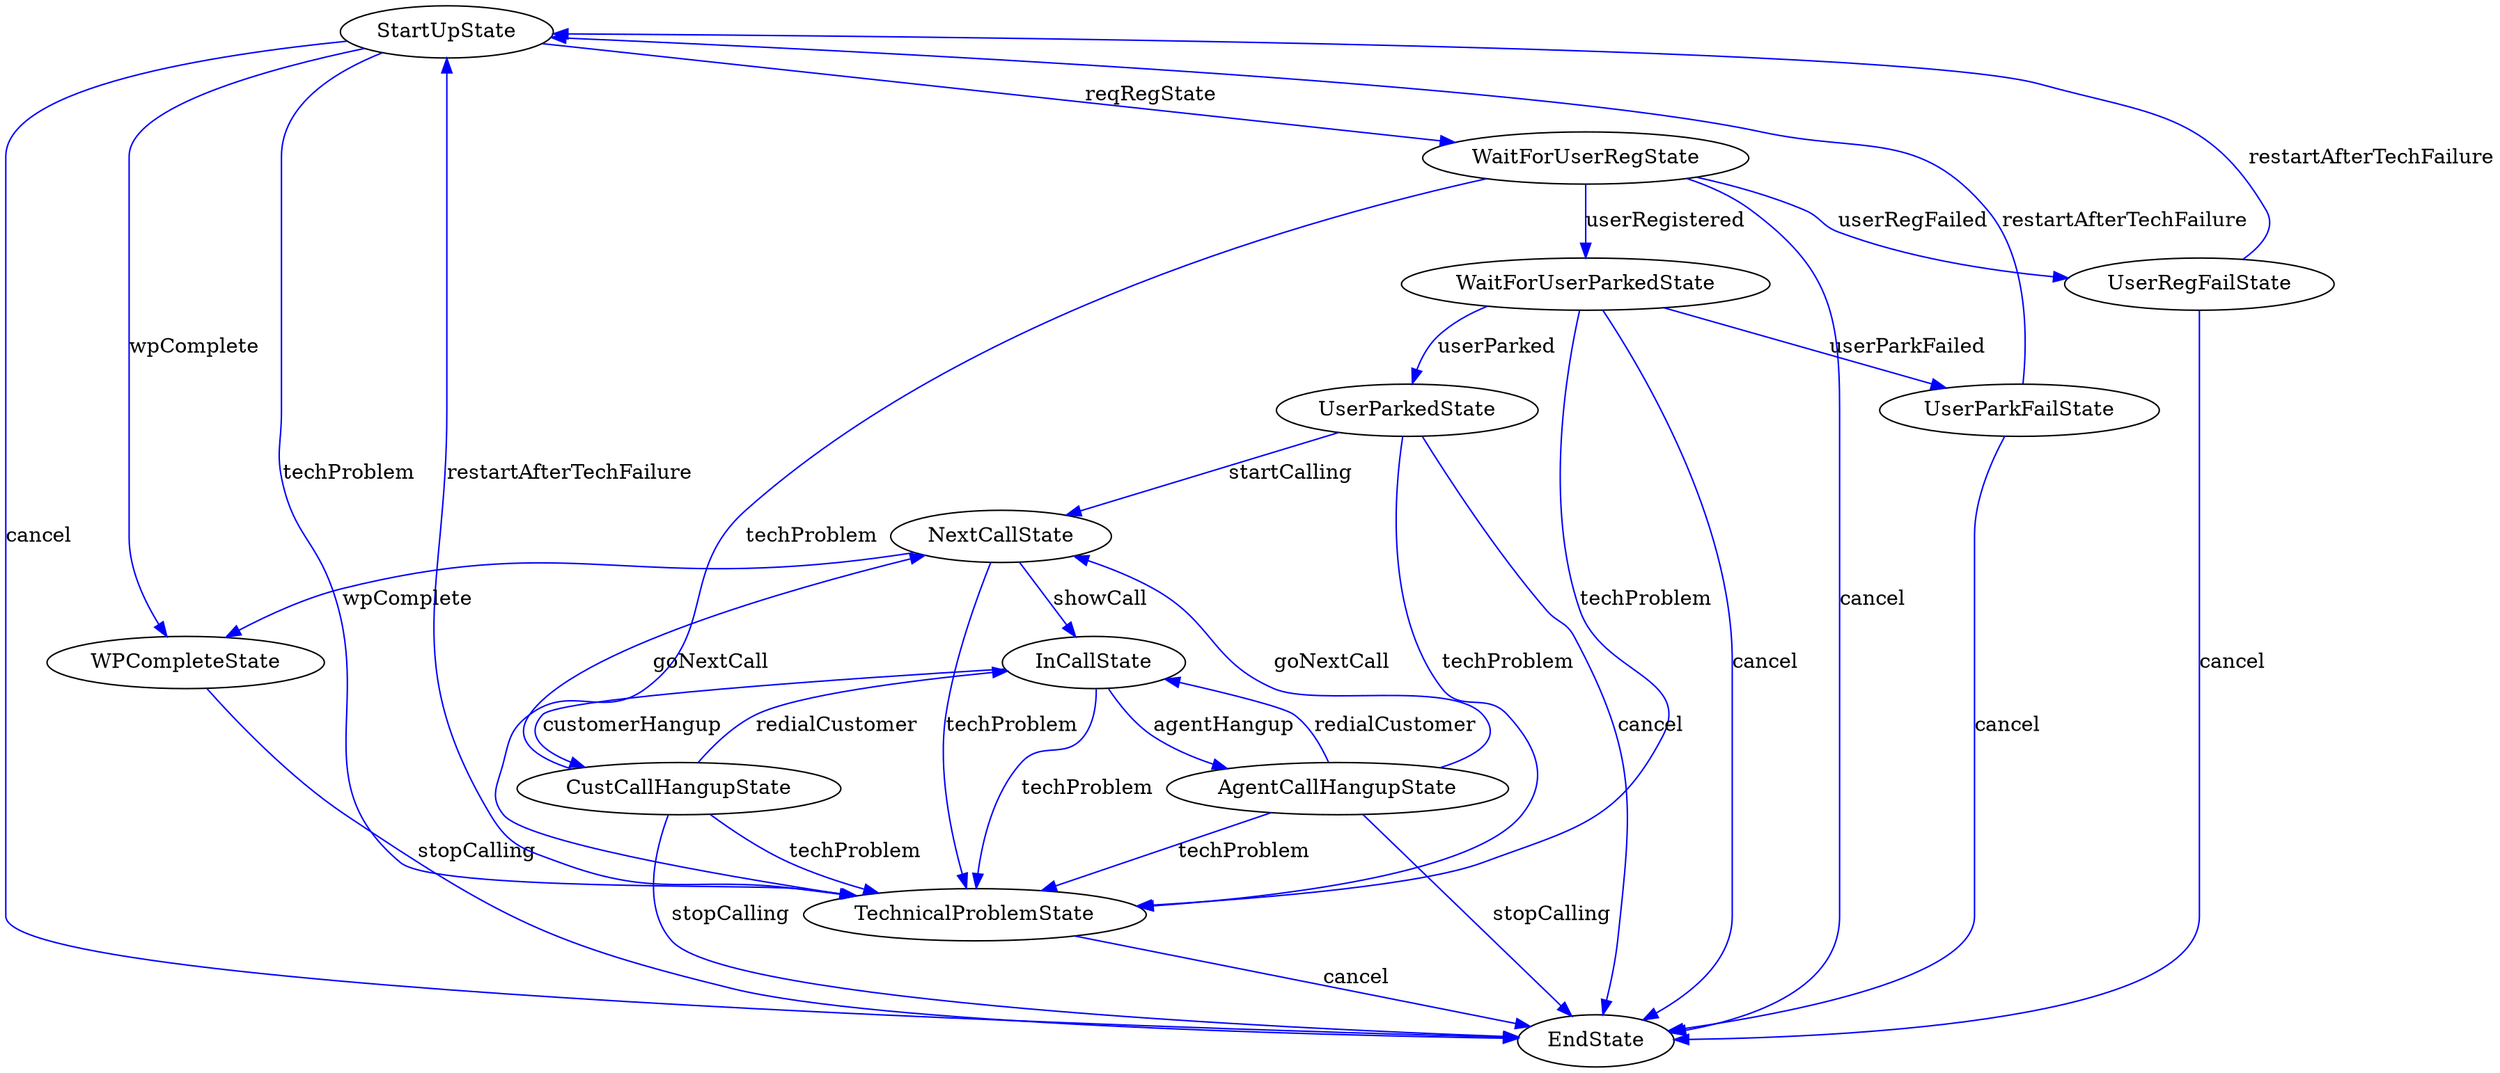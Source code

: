 digraph _djsharman_examples_statemachinesPwrCall {
"StartUpState" -> "WaitForUserRegState" [ color=blue, label = "reqRegState"];
"StartUpState" -> "EndState" [ color=blue, label = "cancel"];
"StartUpState" -> "WPCompleteState" [ color=blue, label = "wpComplete"];
"StartUpState" -> "TechnicalProblemState" [ color=blue, label = "techProblem"];
"WaitForUserRegState" -> "WaitForUserParkedState" [ color=blue, label = "userRegistered"];
"WaitForUserRegState" -> "UserRegFailState" [ color=blue, label = "userRegFailed"];
"WaitForUserRegState" -> "EndState" [ color=blue, label = "cancel"];
"WaitForUserRegState" -> "TechnicalProblemState" [ color=blue, label = "techProblem"];
"WaitForUserParkedState" -> "UserParkedState" [ color=blue, label = "userParked"];
"WaitForUserParkedState" -> "UserParkFailState" [ color=blue, label = "userParkFailed"];
"WaitForUserParkedState" -> "EndState" [ color=blue, label = "cancel"];
"WaitForUserParkedState" -> "TechnicalProblemState" [ color=blue, label = "techProblem"];
"UserParkedState" -> "NextCallState" [ color=blue, label = "startCalling"];
"UserParkedState" -> "EndState" [ color=blue, label = "cancel"];
"UserParkedState" -> "TechnicalProblemState" [ color=blue, label = "techProblem"];
"NextCallState" -> "InCallState" [ color=blue, label = "showCall"];
"NextCallState" -> "WPCompleteState" [ color=blue, label = "wpComplete"];
"NextCallState" -> "TechnicalProblemState" [ color=blue, label = "techProblem"];
"InCallState" -> "AgentCallHangupState" [ color=blue, label = "agentHangup"];
"InCallState" -> "CustCallHangupState" [ color=blue, label = "customerHangup"];
"InCallState" -> "TechnicalProblemState" [ color=blue, label = "techProblem"];
"AgentCallHangupState" -> "TechnicalProblemState" [ color=blue, label = "techProblem"];
"AgentCallHangupState" -> "EndState" [ color=blue, label = "stopCalling"];
"AgentCallHangupState" -> "NextCallState" [ color=blue, label = "goNextCall"];
"AgentCallHangupState" -> "InCallState" [ color=blue, label = "redialCustomer"];
"CustCallHangupState" -> "TechnicalProblemState" [ color=blue, label = "techProblem"];
"CustCallHangupState" -> "EndState" [ color=blue, label = "stopCalling"];
"CustCallHangupState" -> "NextCallState" [ color=blue, label = "goNextCall"];
"CustCallHangupState" -> "InCallState" [ color=blue, label = "redialCustomer"];
"WPCompleteState" -> "EndState" [ color=blue, label = "stopCalling"];
"UserRegFailState" -> "StartUpState" [ color=blue, label = "restartAfterTechFailure"];
"UserRegFailState" -> "EndState" [ color=blue, label = "cancel"];
"UserParkFailState" -> "StartUpState" [ color=blue, label = "restartAfterTechFailure"];
"UserParkFailState" -> "EndState" [ color=blue, label = "cancel"];
"TechnicalProblemState" -> "StartUpState" [ color=blue, label = "restartAfterTechFailure"];
"TechnicalProblemState" -> "EndState" [ color=blue, label = "cancel"];
}
